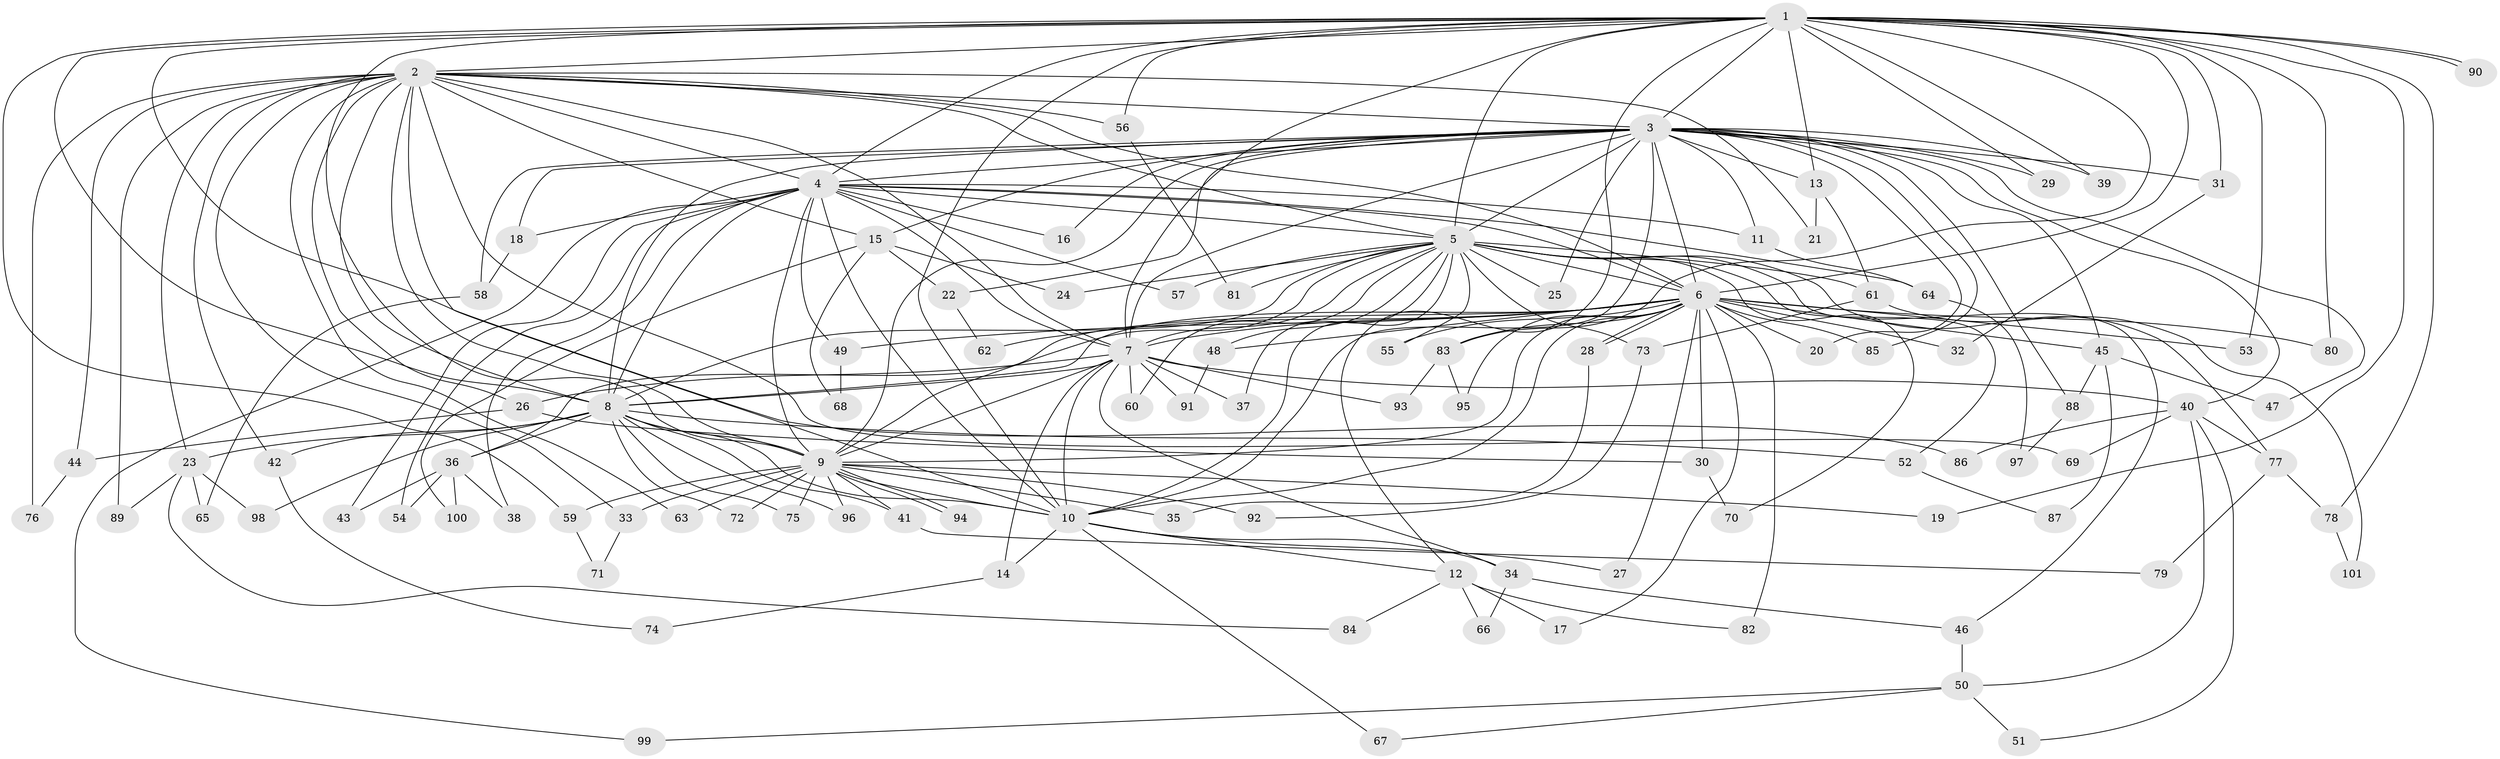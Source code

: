 // Generated by graph-tools (version 1.1) at 2025/11/02/27/25 16:11:06]
// undirected, 101 vertices, 227 edges
graph export_dot {
graph [start="1"]
  node [color=gray90,style=filled];
  1;
  2;
  3;
  4;
  5;
  6;
  7;
  8;
  9;
  10;
  11;
  12;
  13;
  14;
  15;
  16;
  17;
  18;
  19;
  20;
  21;
  22;
  23;
  24;
  25;
  26;
  27;
  28;
  29;
  30;
  31;
  32;
  33;
  34;
  35;
  36;
  37;
  38;
  39;
  40;
  41;
  42;
  43;
  44;
  45;
  46;
  47;
  48;
  49;
  50;
  51;
  52;
  53;
  54;
  55;
  56;
  57;
  58;
  59;
  60;
  61;
  62;
  63;
  64;
  65;
  66;
  67;
  68;
  69;
  70;
  71;
  72;
  73;
  74;
  75;
  76;
  77;
  78;
  79;
  80;
  81;
  82;
  83;
  84;
  85;
  86;
  87;
  88;
  89;
  90;
  91;
  92;
  93;
  94;
  95;
  96;
  97;
  98;
  99;
  100;
  101;
  1 -- 2;
  1 -- 3;
  1 -- 4;
  1 -- 5;
  1 -- 6;
  1 -- 7;
  1 -- 8;
  1 -- 9;
  1 -- 10;
  1 -- 12;
  1 -- 13;
  1 -- 19;
  1 -- 29;
  1 -- 31;
  1 -- 39;
  1 -- 53;
  1 -- 56;
  1 -- 59;
  1 -- 78;
  1 -- 80;
  1 -- 83;
  1 -- 86;
  1 -- 90;
  1 -- 90;
  2 -- 3;
  2 -- 4;
  2 -- 5;
  2 -- 6;
  2 -- 7;
  2 -- 8;
  2 -- 9;
  2 -- 10;
  2 -- 15;
  2 -- 21;
  2 -- 23;
  2 -- 26;
  2 -- 33;
  2 -- 42;
  2 -- 44;
  2 -- 56;
  2 -- 63;
  2 -- 69;
  2 -- 76;
  2 -- 89;
  3 -- 4;
  3 -- 5;
  3 -- 6;
  3 -- 7;
  3 -- 8;
  3 -- 9;
  3 -- 10;
  3 -- 11;
  3 -- 13;
  3 -- 15;
  3 -- 16;
  3 -- 18;
  3 -- 20;
  3 -- 22;
  3 -- 25;
  3 -- 29;
  3 -- 31;
  3 -- 39;
  3 -- 40;
  3 -- 45;
  3 -- 47;
  3 -- 58;
  3 -- 85;
  3 -- 88;
  4 -- 5;
  4 -- 6;
  4 -- 7;
  4 -- 8;
  4 -- 9;
  4 -- 10;
  4 -- 11;
  4 -- 16;
  4 -- 18;
  4 -- 38;
  4 -- 43;
  4 -- 49;
  4 -- 54;
  4 -- 57;
  4 -- 64;
  4 -- 99;
  5 -- 6;
  5 -- 7;
  5 -- 8;
  5 -- 9;
  5 -- 10;
  5 -- 24;
  5 -- 25;
  5 -- 37;
  5 -- 46;
  5 -- 48;
  5 -- 52;
  5 -- 55;
  5 -- 57;
  5 -- 60;
  5 -- 61;
  5 -- 70;
  5 -- 73;
  5 -- 77;
  5 -- 81;
  6 -- 7;
  6 -- 8;
  6 -- 9;
  6 -- 10;
  6 -- 17;
  6 -- 20;
  6 -- 27;
  6 -- 28;
  6 -- 28;
  6 -- 30;
  6 -- 32;
  6 -- 36;
  6 -- 45;
  6 -- 48;
  6 -- 49;
  6 -- 53;
  6 -- 55;
  6 -- 62;
  6 -- 80;
  6 -- 82;
  6 -- 83;
  6 -- 85;
  6 -- 95;
  7 -- 8;
  7 -- 9;
  7 -- 10;
  7 -- 14;
  7 -- 26;
  7 -- 34;
  7 -- 37;
  7 -- 40;
  7 -- 60;
  7 -- 91;
  7 -- 93;
  8 -- 9;
  8 -- 10;
  8 -- 23;
  8 -- 36;
  8 -- 41;
  8 -- 42;
  8 -- 52;
  8 -- 72;
  8 -- 75;
  8 -- 96;
  8 -- 98;
  9 -- 10;
  9 -- 19;
  9 -- 33;
  9 -- 35;
  9 -- 41;
  9 -- 59;
  9 -- 63;
  9 -- 72;
  9 -- 75;
  9 -- 92;
  9 -- 94;
  9 -- 94;
  9 -- 96;
  10 -- 12;
  10 -- 14;
  10 -- 27;
  10 -- 34;
  10 -- 67;
  11 -- 64;
  12 -- 17;
  12 -- 66;
  12 -- 82;
  12 -- 84;
  13 -- 21;
  13 -- 61;
  14 -- 74;
  15 -- 22;
  15 -- 24;
  15 -- 68;
  15 -- 100;
  18 -- 58;
  22 -- 62;
  23 -- 65;
  23 -- 84;
  23 -- 89;
  23 -- 98;
  26 -- 30;
  26 -- 44;
  28 -- 35;
  30 -- 70;
  31 -- 32;
  33 -- 71;
  34 -- 46;
  34 -- 66;
  36 -- 38;
  36 -- 43;
  36 -- 54;
  36 -- 100;
  40 -- 50;
  40 -- 51;
  40 -- 69;
  40 -- 77;
  40 -- 86;
  41 -- 79;
  42 -- 74;
  44 -- 76;
  45 -- 47;
  45 -- 87;
  45 -- 88;
  46 -- 50;
  48 -- 91;
  49 -- 68;
  50 -- 51;
  50 -- 67;
  50 -- 99;
  52 -- 87;
  56 -- 81;
  58 -- 65;
  59 -- 71;
  61 -- 73;
  61 -- 101;
  64 -- 97;
  73 -- 92;
  77 -- 78;
  77 -- 79;
  78 -- 101;
  83 -- 93;
  83 -- 95;
  88 -- 97;
}
